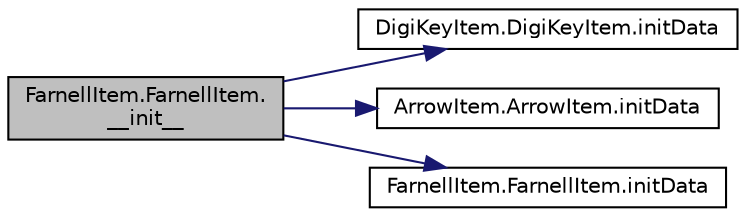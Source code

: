 digraph "FarnellItem.FarnellItem.__init__"
{
 // LATEX_PDF_SIZE
  edge [fontname="Helvetica",fontsize="10",labelfontname="Helvetica",labelfontsize="10"];
  node [fontname="Helvetica",fontsize="10",shape=record];
  rankdir="LR";
  Node1 [label="FarnellItem.FarnellItem.\l__init__",height=0.2,width=0.4,color="black", fillcolor="grey75", style="filled", fontcolor="black",tooltip=" "];
  Node1 -> Node2 [color="midnightblue",fontsize="10",style="solid",fontname="Helvetica"];
  Node2 [label="DigiKeyItem.DigiKeyItem.initData",height=0.2,width=0.4,color="black", fillcolor="white", style="filled",URL="$class_digi_key_item_1_1_digi_key_item.html#ac42dd70613269d5800fc5b0555e207d8",tooltip=" "];
  Node1 -> Node3 [color="midnightblue",fontsize="10",style="solid",fontname="Helvetica"];
  Node3 [label="ArrowItem.ArrowItem.initData",height=0.2,width=0.4,color="black", fillcolor="white", style="filled",URL="$class_arrow_item_1_1_arrow_item.html#a9e52d7733d42ddee052d528dc51495b1",tooltip=" "];
  Node1 -> Node4 [color="midnightblue",fontsize="10",style="solid",fontname="Helvetica"];
  Node4 [label="FarnellItem.FarnellItem.initData",height=0.2,width=0.4,color="black", fillcolor="white", style="filled",URL="$class_farnell_item_1_1_farnell_item.html#a54ffd879b6a0b505dd48c2cc9db70fc1",tooltip=" "];
}
